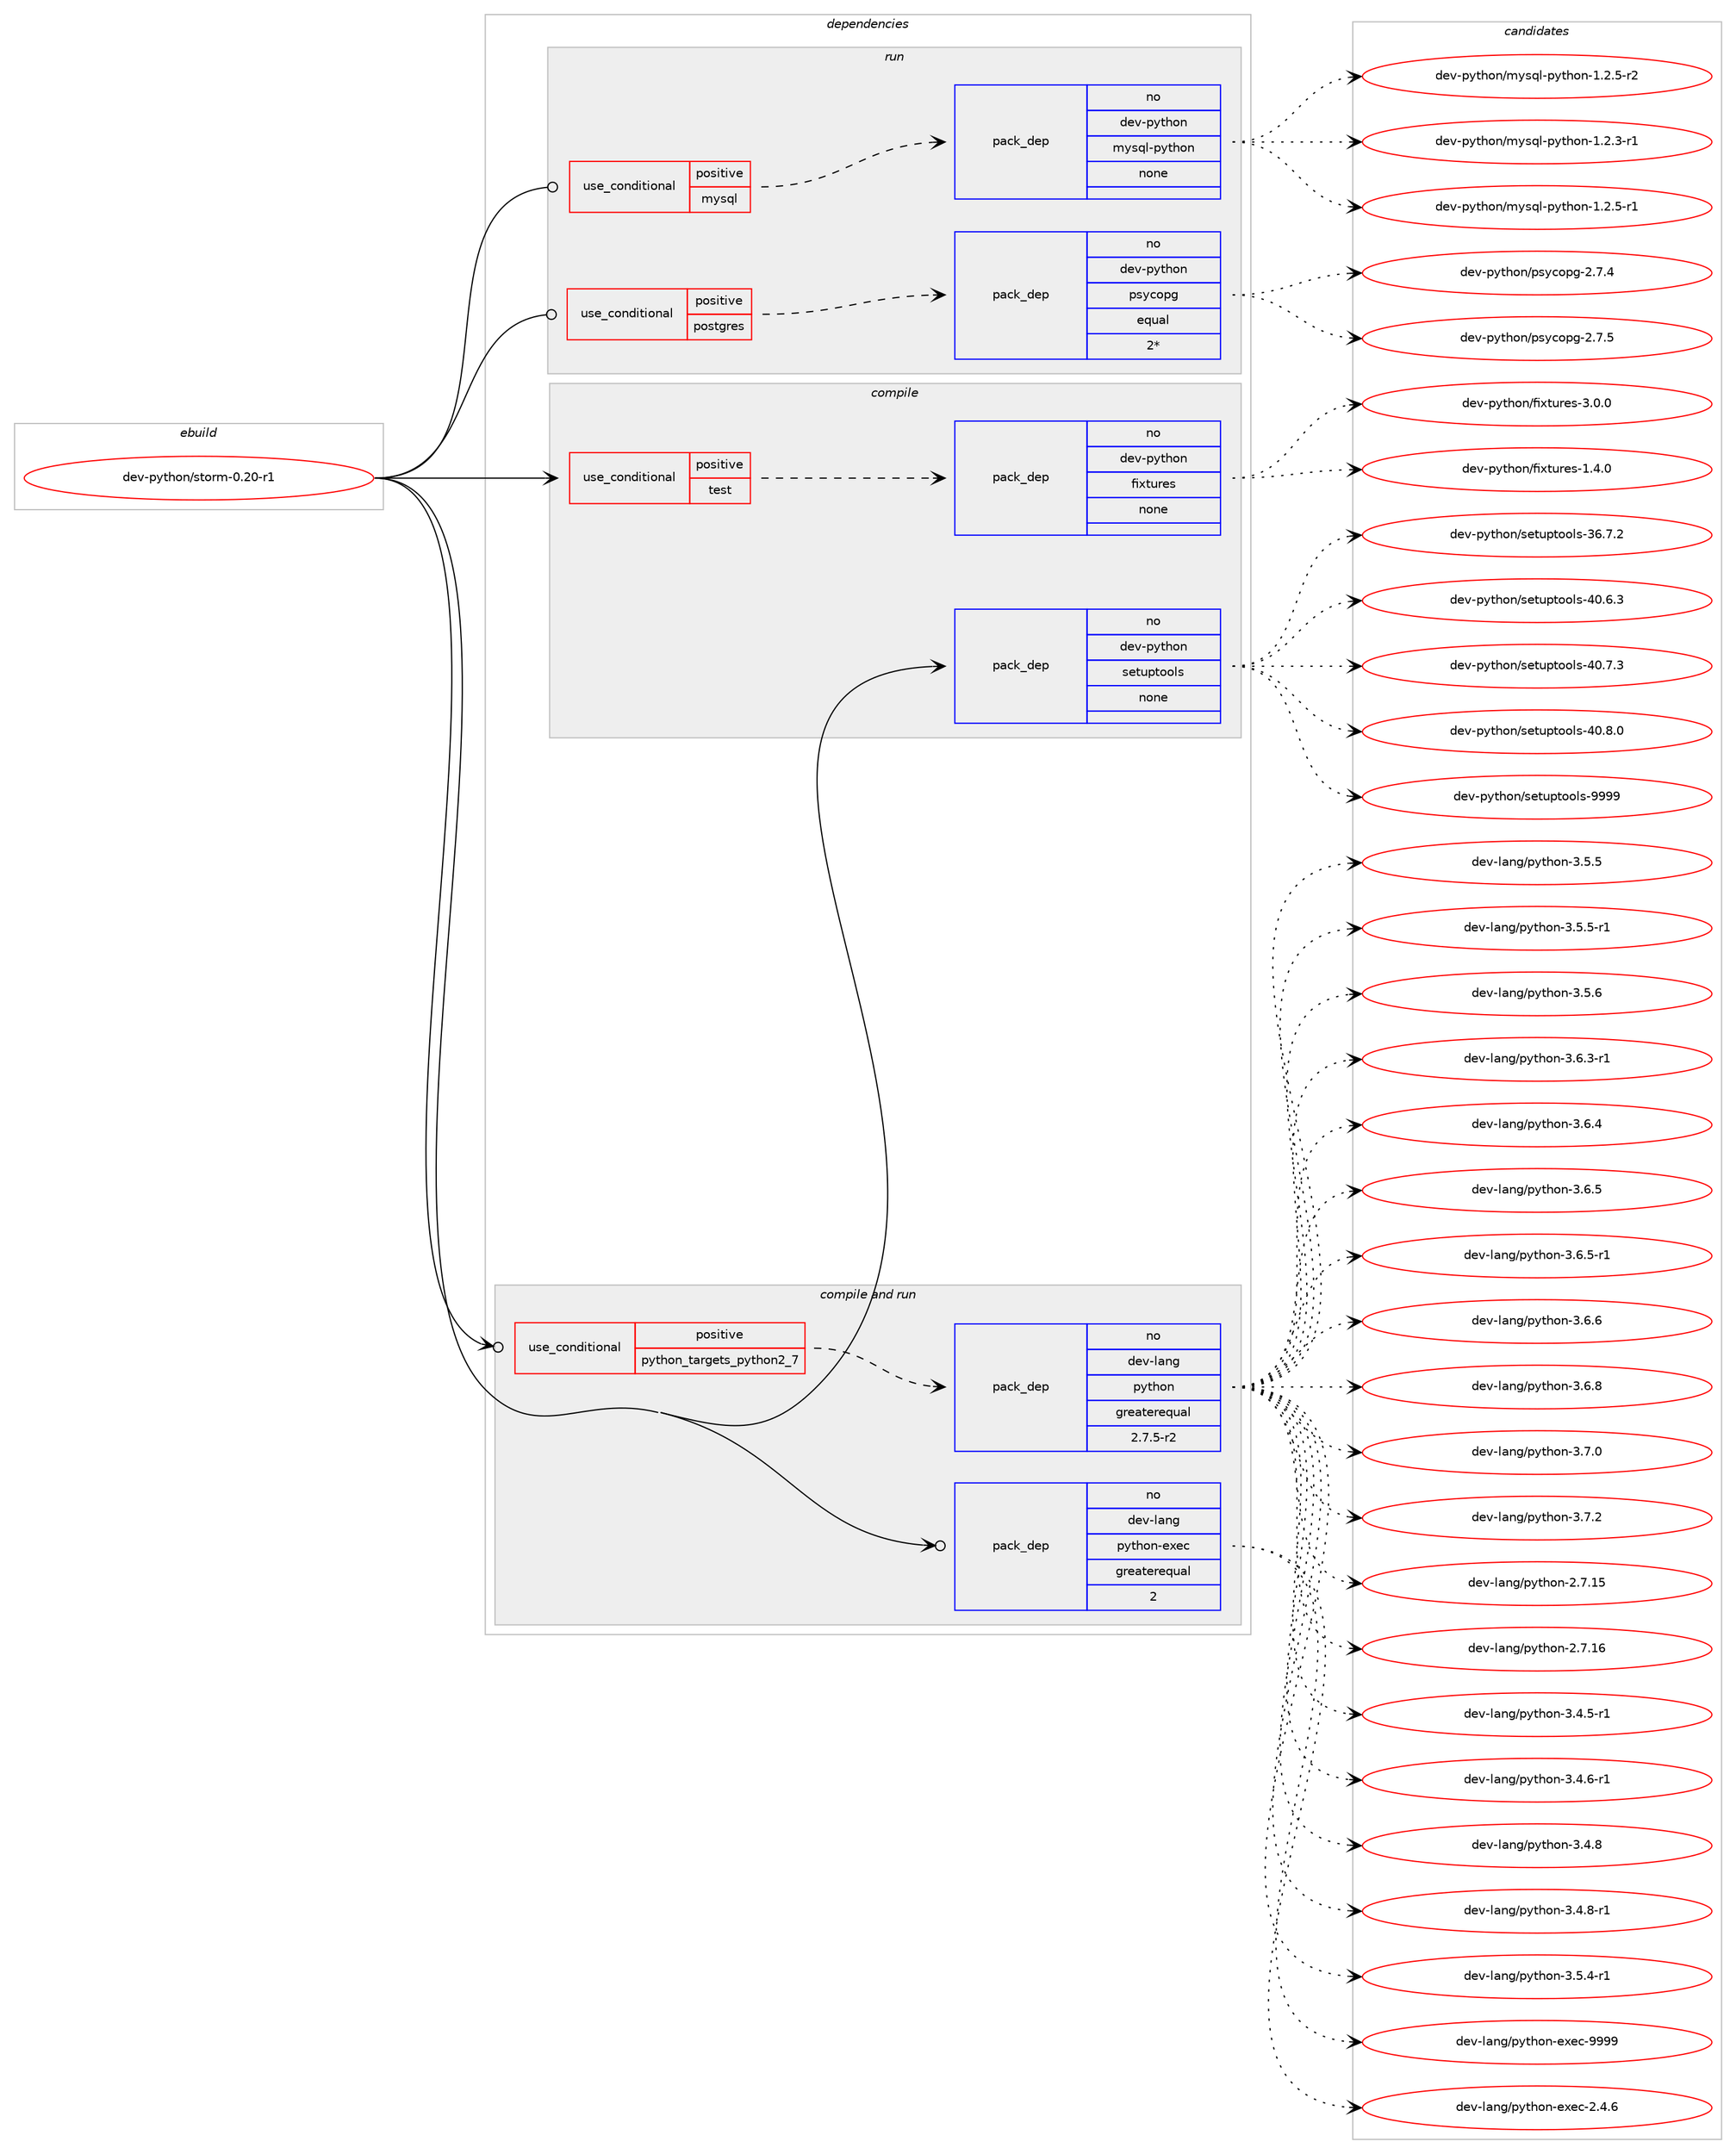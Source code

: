 digraph prolog {

# *************
# Graph options
# *************

newrank=true;
concentrate=true;
compound=true;
graph [rankdir=LR,fontname=Helvetica,fontsize=10,ranksep=1.5];#, ranksep=2.5, nodesep=0.2];
edge  [arrowhead=vee];
node  [fontname=Helvetica,fontsize=10];

# **********
# The ebuild
# **********

subgraph cluster_leftcol {
color=gray;
rank=same;
label=<<i>ebuild</i>>;
id [label="dev-python/storm-0.20-r1", color=red, width=4, href="../dev-python/storm-0.20-r1.svg"];
}

# ****************
# The dependencies
# ****************

subgraph cluster_midcol {
color=gray;
label=<<i>dependencies</i>>;
subgraph cluster_compile {
fillcolor="#eeeeee";
style=filled;
label=<<i>compile</i>>;
subgraph cond385317 {
dependency1443337 [label=<<TABLE BORDER="0" CELLBORDER="1" CELLSPACING="0" CELLPADDING="4"><TR><TD ROWSPAN="3" CELLPADDING="10">use_conditional</TD></TR><TR><TD>positive</TD></TR><TR><TD>test</TD></TR></TABLE>>, shape=none, color=red];
subgraph pack1034658 {
dependency1443338 [label=<<TABLE BORDER="0" CELLBORDER="1" CELLSPACING="0" CELLPADDING="4" WIDTH="220"><TR><TD ROWSPAN="6" CELLPADDING="30">pack_dep</TD></TR><TR><TD WIDTH="110">no</TD></TR><TR><TD>dev-python</TD></TR><TR><TD>fixtures</TD></TR><TR><TD>none</TD></TR><TR><TD></TD></TR></TABLE>>, shape=none, color=blue];
}
dependency1443337:e -> dependency1443338:w [weight=20,style="dashed",arrowhead="vee"];
}
id:e -> dependency1443337:w [weight=20,style="solid",arrowhead="vee"];
subgraph pack1034659 {
dependency1443339 [label=<<TABLE BORDER="0" CELLBORDER="1" CELLSPACING="0" CELLPADDING="4" WIDTH="220"><TR><TD ROWSPAN="6" CELLPADDING="30">pack_dep</TD></TR><TR><TD WIDTH="110">no</TD></TR><TR><TD>dev-python</TD></TR><TR><TD>setuptools</TD></TR><TR><TD>none</TD></TR><TR><TD></TD></TR></TABLE>>, shape=none, color=blue];
}
id:e -> dependency1443339:w [weight=20,style="solid",arrowhead="vee"];
}
subgraph cluster_compileandrun {
fillcolor="#eeeeee";
style=filled;
label=<<i>compile and run</i>>;
subgraph cond385318 {
dependency1443340 [label=<<TABLE BORDER="0" CELLBORDER="1" CELLSPACING="0" CELLPADDING="4"><TR><TD ROWSPAN="3" CELLPADDING="10">use_conditional</TD></TR><TR><TD>positive</TD></TR><TR><TD>python_targets_python2_7</TD></TR></TABLE>>, shape=none, color=red];
subgraph pack1034660 {
dependency1443341 [label=<<TABLE BORDER="0" CELLBORDER="1" CELLSPACING="0" CELLPADDING="4" WIDTH="220"><TR><TD ROWSPAN="6" CELLPADDING="30">pack_dep</TD></TR><TR><TD WIDTH="110">no</TD></TR><TR><TD>dev-lang</TD></TR><TR><TD>python</TD></TR><TR><TD>greaterequal</TD></TR><TR><TD>2.7.5-r2</TD></TR></TABLE>>, shape=none, color=blue];
}
dependency1443340:e -> dependency1443341:w [weight=20,style="dashed",arrowhead="vee"];
}
id:e -> dependency1443340:w [weight=20,style="solid",arrowhead="odotvee"];
subgraph pack1034661 {
dependency1443342 [label=<<TABLE BORDER="0" CELLBORDER="1" CELLSPACING="0" CELLPADDING="4" WIDTH="220"><TR><TD ROWSPAN="6" CELLPADDING="30">pack_dep</TD></TR><TR><TD WIDTH="110">no</TD></TR><TR><TD>dev-lang</TD></TR><TR><TD>python-exec</TD></TR><TR><TD>greaterequal</TD></TR><TR><TD>2</TD></TR></TABLE>>, shape=none, color=blue];
}
id:e -> dependency1443342:w [weight=20,style="solid",arrowhead="odotvee"];
}
subgraph cluster_run {
fillcolor="#eeeeee";
style=filled;
label=<<i>run</i>>;
subgraph cond385319 {
dependency1443343 [label=<<TABLE BORDER="0" CELLBORDER="1" CELLSPACING="0" CELLPADDING="4"><TR><TD ROWSPAN="3" CELLPADDING="10">use_conditional</TD></TR><TR><TD>positive</TD></TR><TR><TD>mysql</TD></TR></TABLE>>, shape=none, color=red];
subgraph pack1034662 {
dependency1443344 [label=<<TABLE BORDER="0" CELLBORDER="1" CELLSPACING="0" CELLPADDING="4" WIDTH="220"><TR><TD ROWSPAN="6" CELLPADDING="30">pack_dep</TD></TR><TR><TD WIDTH="110">no</TD></TR><TR><TD>dev-python</TD></TR><TR><TD>mysql-python</TD></TR><TR><TD>none</TD></TR><TR><TD></TD></TR></TABLE>>, shape=none, color=blue];
}
dependency1443343:e -> dependency1443344:w [weight=20,style="dashed",arrowhead="vee"];
}
id:e -> dependency1443343:w [weight=20,style="solid",arrowhead="odot"];
subgraph cond385320 {
dependency1443345 [label=<<TABLE BORDER="0" CELLBORDER="1" CELLSPACING="0" CELLPADDING="4"><TR><TD ROWSPAN="3" CELLPADDING="10">use_conditional</TD></TR><TR><TD>positive</TD></TR><TR><TD>postgres</TD></TR></TABLE>>, shape=none, color=red];
subgraph pack1034663 {
dependency1443346 [label=<<TABLE BORDER="0" CELLBORDER="1" CELLSPACING="0" CELLPADDING="4" WIDTH="220"><TR><TD ROWSPAN="6" CELLPADDING="30">pack_dep</TD></TR><TR><TD WIDTH="110">no</TD></TR><TR><TD>dev-python</TD></TR><TR><TD>psycopg</TD></TR><TR><TD>equal</TD></TR><TR><TD>2*</TD></TR></TABLE>>, shape=none, color=blue];
}
dependency1443345:e -> dependency1443346:w [weight=20,style="dashed",arrowhead="vee"];
}
id:e -> dependency1443345:w [weight=20,style="solid",arrowhead="odot"];
}
}

# **************
# The candidates
# **************

subgraph cluster_choices {
rank=same;
color=gray;
label=<<i>candidates</i>>;

subgraph choice1034658 {
color=black;
nodesep=1;
choice1001011184511212111610411111047102105120116117114101115454946524648 [label="dev-python/fixtures-1.4.0", color=red, width=4,href="../dev-python/fixtures-1.4.0.svg"];
choice1001011184511212111610411111047102105120116117114101115455146484648 [label="dev-python/fixtures-3.0.0", color=red, width=4,href="../dev-python/fixtures-3.0.0.svg"];
dependency1443338:e -> choice1001011184511212111610411111047102105120116117114101115454946524648:w [style=dotted,weight="100"];
dependency1443338:e -> choice1001011184511212111610411111047102105120116117114101115455146484648:w [style=dotted,weight="100"];
}
subgraph choice1034659 {
color=black;
nodesep=1;
choice100101118451121211161041111104711510111611711211611111110811545515446554650 [label="dev-python/setuptools-36.7.2", color=red, width=4,href="../dev-python/setuptools-36.7.2.svg"];
choice100101118451121211161041111104711510111611711211611111110811545524846544651 [label="dev-python/setuptools-40.6.3", color=red, width=4,href="../dev-python/setuptools-40.6.3.svg"];
choice100101118451121211161041111104711510111611711211611111110811545524846554651 [label="dev-python/setuptools-40.7.3", color=red, width=4,href="../dev-python/setuptools-40.7.3.svg"];
choice100101118451121211161041111104711510111611711211611111110811545524846564648 [label="dev-python/setuptools-40.8.0", color=red, width=4,href="../dev-python/setuptools-40.8.0.svg"];
choice10010111845112121116104111110471151011161171121161111111081154557575757 [label="dev-python/setuptools-9999", color=red, width=4,href="../dev-python/setuptools-9999.svg"];
dependency1443339:e -> choice100101118451121211161041111104711510111611711211611111110811545515446554650:w [style=dotted,weight="100"];
dependency1443339:e -> choice100101118451121211161041111104711510111611711211611111110811545524846544651:w [style=dotted,weight="100"];
dependency1443339:e -> choice100101118451121211161041111104711510111611711211611111110811545524846554651:w [style=dotted,weight="100"];
dependency1443339:e -> choice100101118451121211161041111104711510111611711211611111110811545524846564648:w [style=dotted,weight="100"];
dependency1443339:e -> choice10010111845112121116104111110471151011161171121161111111081154557575757:w [style=dotted,weight="100"];
}
subgraph choice1034660 {
color=black;
nodesep=1;
choice10010111845108971101034711212111610411111045504655464953 [label="dev-lang/python-2.7.15", color=red, width=4,href="../dev-lang/python-2.7.15.svg"];
choice10010111845108971101034711212111610411111045504655464954 [label="dev-lang/python-2.7.16", color=red, width=4,href="../dev-lang/python-2.7.16.svg"];
choice1001011184510897110103471121211161041111104551465246534511449 [label="dev-lang/python-3.4.5-r1", color=red, width=4,href="../dev-lang/python-3.4.5-r1.svg"];
choice1001011184510897110103471121211161041111104551465246544511449 [label="dev-lang/python-3.4.6-r1", color=red, width=4,href="../dev-lang/python-3.4.6-r1.svg"];
choice100101118451089711010347112121116104111110455146524656 [label="dev-lang/python-3.4.8", color=red, width=4,href="../dev-lang/python-3.4.8.svg"];
choice1001011184510897110103471121211161041111104551465246564511449 [label="dev-lang/python-3.4.8-r1", color=red, width=4,href="../dev-lang/python-3.4.8-r1.svg"];
choice1001011184510897110103471121211161041111104551465346524511449 [label="dev-lang/python-3.5.4-r1", color=red, width=4,href="../dev-lang/python-3.5.4-r1.svg"];
choice100101118451089711010347112121116104111110455146534653 [label="dev-lang/python-3.5.5", color=red, width=4,href="../dev-lang/python-3.5.5.svg"];
choice1001011184510897110103471121211161041111104551465346534511449 [label="dev-lang/python-3.5.5-r1", color=red, width=4,href="../dev-lang/python-3.5.5-r1.svg"];
choice100101118451089711010347112121116104111110455146534654 [label="dev-lang/python-3.5.6", color=red, width=4,href="../dev-lang/python-3.5.6.svg"];
choice1001011184510897110103471121211161041111104551465446514511449 [label="dev-lang/python-3.6.3-r1", color=red, width=4,href="../dev-lang/python-3.6.3-r1.svg"];
choice100101118451089711010347112121116104111110455146544652 [label="dev-lang/python-3.6.4", color=red, width=4,href="../dev-lang/python-3.6.4.svg"];
choice100101118451089711010347112121116104111110455146544653 [label="dev-lang/python-3.6.5", color=red, width=4,href="../dev-lang/python-3.6.5.svg"];
choice1001011184510897110103471121211161041111104551465446534511449 [label="dev-lang/python-3.6.5-r1", color=red, width=4,href="../dev-lang/python-3.6.5-r1.svg"];
choice100101118451089711010347112121116104111110455146544654 [label="dev-lang/python-3.6.6", color=red, width=4,href="../dev-lang/python-3.6.6.svg"];
choice100101118451089711010347112121116104111110455146544656 [label="dev-lang/python-3.6.8", color=red, width=4,href="../dev-lang/python-3.6.8.svg"];
choice100101118451089711010347112121116104111110455146554648 [label="dev-lang/python-3.7.0", color=red, width=4,href="../dev-lang/python-3.7.0.svg"];
choice100101118451089711010347112121116104111110455146554650 [label="dev-lang/python-3.7.2", color=red, width=4,href="../dev-lang/python-3.7.2.svg"];
dependency1443341:e -> choice10010111845108971101034711212111610411111045504655464953:w [style=dotted,weight="100"];
dependency1443341:e -> choice10010111845108971101034711212111610411111045504655464954:w [style=dotted,weight="100"];
dependency1443341:e -> choice1001011184510897110103471121211161041111104551465246534511449:w [style=dotted,weight="100"];
dependency1443341:e -> choice1001011184510897110103471121211161041111104551465246544511449:w [style=dotted,weight="100"];
dependency1443341:e -> choice100101118451089711010347112121116104111110455146524656:w [style=dotted,weight="100"];
dependency1443341:e -> choice1001011184510897110103471121211161041111104551465246564511449:w [style=dotted,weight="100"];
dependency1443341:e -> choice1001011184510897110103471121211161041111104551465346524511449:w [style=dotted,weight="100"];
dependency1443341:e -> choice100101118451089711010347112121116104111110455146534653:w [style=dotted,weight="100"];
dependency1443341:e -> choice1001011184510897110103471121211161041111104551465346534511449:w [style=dotted,weight="100"];
dependency1443341:e -> choice100101118451089711010347112121116104111110455146534654:w [style=dotted,weight="100"];
dependency1443341:e -> choice1001011184510897110103471121211161041111104551465446514511449:w [style=dotted,weight="100"];
dependency1443341:e -> choice100101118451089711010347112121116104111110455146544652:w [style=dotted,weight="100"];
dependency1443341:e -> choice100101118451089711010347112121116104111110455146544653:w [style=dotted,weight="100"];
dependency1443341:e -> choice1001011184510897110103471121211161041111104551465446534511449:w [style=dotted,weight="100"];
dependency1443341:e -> choice100101118451089711010347112121116104111110455146544654:w [style=dotted,weight="100"];
dependency1443341:e -> choice100101118451089711010347112121116104111110455146544656:w [style=dotted,weight="100"];
dependency1443341:e -> choice100101118451089711010347112121116104111110455146554648:w [style=dotted,weight="100"];
dependency1443341:e -> choice100101118451089711010347112121116104111110455146554650:w [style=dotted,weight="100"];
}
subgraph choice1034661 {
color=black;
nodesep=1;
choice1001011184510897110103471121211161041111104510112010199455046524654 [label="dev-lang/python-exec-2.4.6", color=red, width=4,href="../dev-lang/python-exec-2.4.6.svg"];
choice10010111845108971101034711212111610411111045101120101994557575757 [label="dev-lang/python-exec-9999", color=red, width=4,href="../dev-lang/python-exec-9999.svg"];
dependency1443342:e -> choice1001011184510897110103471121211161041111104510112010199455046524654:w [style=dotted,weight="100"];
dependency1443342:e -> choice10010111845108971101034711212111610411111045101120101994557575757:w [style=dotted,weight="100"];
}
subgraph choice1034662 {
color=black;
nodesep=1;
choice1001011184511212111610411111047109121115113108451121211161041111104549465046514511449 [label="dev-python/mysql-python-1.2.3-r1", color=red, width=4,href="../dev-python/mysql-python-1.2.3-r1.svg"];
choice1001011184511212111610411111047109121115113108451121211161041111104549465046534511449 [label="dev-python/mysql-python-1.2.5-r1", color=red, width=4,href="../dev-python/mysql-python-1.2.5-r1.svg"];
choice1001011184511212111610411111047109121115113108451121211161041111104549465046534511450 [label="dev-python/mysql-python-1.2.5-r2", color=red, width=4,href="../dev-python/mysql-python-1.2.5-r2.svg"];
dependency1443344:e -> choice1001011184511212111610411111047109121115113108451121211161041111104549465046514511449:w [style=dotted,weight="100"];
dependency1443344:e -> choice1001011184511212111610411111047109121115113108451121211161041111104549465046534511449:w [style=dotted,weight="100"];
dependency1443344:e -> choice1001011184511212111610411111047109121115113108451121211161041111104549465046534511450:w [style=dotted,weight="100"];
}
subgraph choice1034663 {
color=black;
nodesep=1;
choice100101118451121211161041111104711211512199111112103455046554652 [label="dev-python/psycopg-2.7.4", color=red, width=4,href="../dev-python/psycopg-2.7.4.svg"];
choice100101118451121211161041111104711211512199111112103455046554653 [label="dev-python/psycopg-2.7.5", color=red, width=4,href="../dev-python/psycopg-2.7.5.svg"];
dependency1443346:e -> choice100101118451121211161041111104711211512199111112103455046554652:w [style=dotted,weight="100"];
dependency1443346:e -> choice100101118451121211161041111104711211512199111112103455046554653:w [style=dotted,weight="100"];
}
}

}
